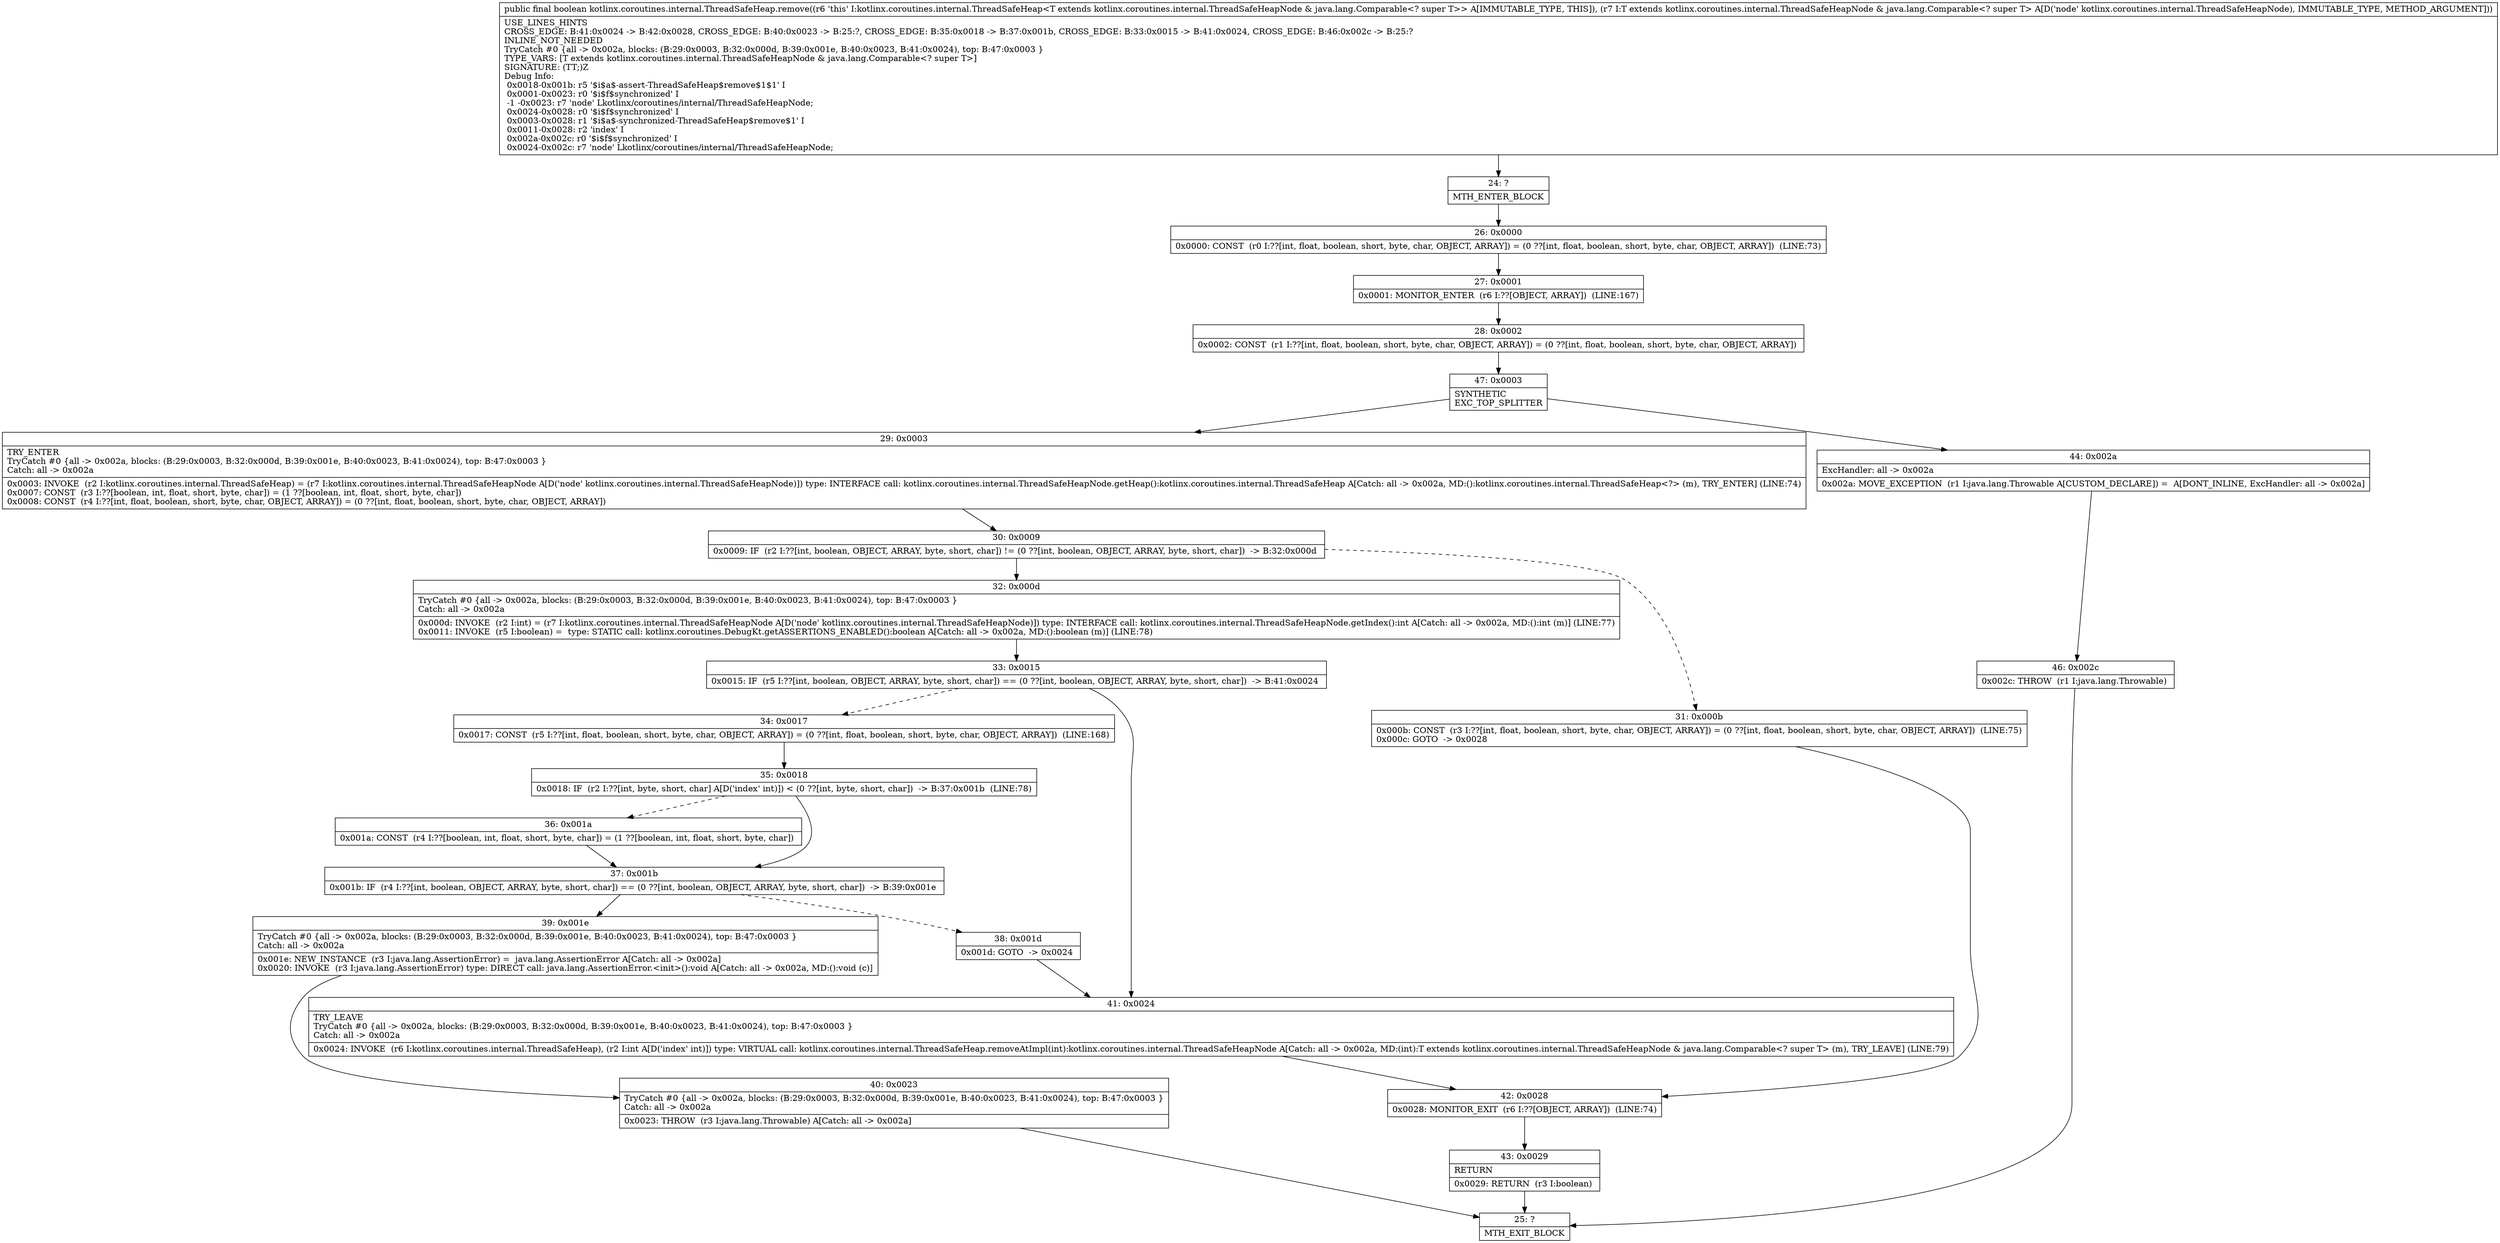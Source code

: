 digraph "CFG forkotlinx.coroutines.internal.ThreadSafeHeap.remove(Lkotlinx\/coroutines\/internal\/ThreadSafeHeapNode;)Z" {
Node_24 [shape=record,label="{24\:\ ?|MTH_ENTER_BLOCK\l}"];
Node_26 [shape=record,label="{26\:\ 0x0000|0x0000: CONST  (r0 I:??[int, float, boolean, short, byte, char, OBJECT, ARRAY]) = (0 ??[int, float, boolean, short, byte, char, OBJECT, ARRAY])  (LINE:73)\l}"];
Node_27 [shape=record,label="{27\:\ 0x0001|0x0001: MONITOR_ENTER  (r6 I:??[OBJECT, ARRAY])  (LINE:167)\l}"];
Node_28 [shape=record,label="{28\:\ 0x0002|0x0002: CONST  (r1 I:??[int, float, boolean, short, byte, char, OBJECT, ARRAY]) = (0 ??[int, float, boolean, short, byte, char, OBJECT, ARRAY]) \l}"];
Node_47 [shape=record,label="{47\:\ 0x0003|SYNTHETIC\lEXC_TOP_SPLITTER\l}"];
Node_29 [shape=record,label="{29\:\ 0x0003|TRY_ENTER\lTryCatch #0 \{all \-\> 0x002a, blocks: (B:29:0x0003, B:32:0x000d, B:39:0x001e, B:40:0x0023, B:41:0x0024), top: B:47:0x0003 \}\lCatch: all \-\> 0x002a\l|0x0003: INVOKE  (r2 I:kotlinx.coroutines.internal.ThreadSafeHeap) = (r7 I:kotlinx.coroutines.internal.ThreadSafeHeapNode A[D('node' kotlinx.coroutines.internal.ThreadSafeHeapNode)]) type: INTERFACE call: kotlinx.coroutines.internal.ThreadSafeHeapNode.getHeap():kotlinx.coroutines.internal.ThreadSafeHeap A[Catch: all \-\> 0x002a, MD:():kotlinx.coroutines.internal.ThreadSafeHeap\<?\> (m), TRY_ENTER] (LINE:74)\l0x0007: CONST  (r3 I:??[boolean, int, float, short, byte, char]) = (1 ??[boolean, int, float, short, byte, char]) \l0x0008: CONST  (r4 I:??[int, float, boolean, short, byte, char, OBJECT, ARRAY]) = (0 ??[int, float, boolean, short, byte, char, OBJECT, ARRAY]) \l}"];
Node_30 [shape=record,label="{30\:\ 0x0009|0x0009: IF  (r2 I:??[int, boolean, OBJECT, ARRAY, byte, short, char]) != (0 ??[int, boolean, OBJECT, ARRAY, byte, short, char])  \-\> B:32:0x000d \l}"];
Node_31 [shape=record,label="{31\:\ 0x000b|0x000b: CONST  (r3 I:??[int, float, boolean, short, byte, char, OBJECT, ARRAY]) = (0 ??[int, float, boolean, short, byte, char, OBJECT, ARRAY])  (LINE:75)\l0x000c: GOTO  \-\> 0x0028 \l}"];
Node_42 [shape=record,label="{42\:\ 0x0028|0x0028: MONITOR_EXIT  (r6 I:??[OBJECT, ARRAY])  (LINE:74)\l}"];
Node_43 [shape=record,label="{43\:\ 0x0029|RETURN\l|0x0029: RETURN  (r3 I:boolean) \l}"];
Node_25 [shape=record,label="{25\:\ ?|MTH_EXIT_BLOCK\l}"];
Node_32 [shape=record,label="{32\:\ 0x000d|TryCatch #0 \{all \-\> 0x002a, blocks: (B:29:0x0003, B:32:0x000d, B:39:0x001e, B:40:0x0023, B:41:0x0024), top: B:47:0x0003 \}\lCatch: all \-\> 0x002a\l|0x000d: INVOKE  (r2 I:int) = (r7 I:kotlinx.coroutines.internal.ThreadSafeHeapNode A[D('node' kotlinx.coroutines.internal.ThreadSafeHeapNode)]) type: INTERFACE call: kotlinx.coroutines.internal.ThreadSafeHeapNode.getIndex():int A[Catch: all \-\> 0x002a, MD:():int (m)] (LINE:77)\l0x0011: INVOKE  (r5 I:boolean) =  type: STATIC call: kotlinx.coroutines.DebugKt.getASSERTIONS_ENABLED():boolean A[Catch: all \-\> 0x002a, MD:():boolean (m)] (LINE:78)\l}"];
Node_33 [shape=record,label="{33\:\ 0x0015|0x0015: IF  (r5 I:??[int, boolean, OBJECT, ARRAY, byte, short, char]) == (0 ??[int, boolean, OBJECT, ARRAY, byte, short, char])  \-\> B:41:0x0024 \l}"];
Node_34 [shape=record,label="{34\:\ 0x0017|0x0017: CONST  (r5 I:??[int, float, boolean, short, byte, char, OBJECT, ARRAY]) = (0 ??[int, float, boolean, short, byte, char, OBJECT, ARRAY])  (LINE:168)\l}"];
Node_35 [shape=record,label="{35\:\ 0x0018|0x0018: IF  (r2 I:??[int, byte, short, char] A[D('index' int)]) \< (0 ??[int, byte, short, char])  \-\> B:37:0x001b  (LINE:78)\l}"];
Node_36 [shape=record,label="{36\:\ 0x001a|0x001a: CONST  (r4 I:??[boolean, int, float, short, byte, char]) = (1 ??[boolean, int, float, short, byte, char]) \l}"];
Node_37 [shape=record,label="{37\:\ 0x001b|0x001b: IF  (r4 I:??[int, boolean, OBJECT, ARRAY, byte, short, char]) == (0 ??[int, boolean, OBJECT, ARRAY, byte, short, char])  \-\> B:39:0x001e \l}"];
Node_38 [shape=record,label="{38\:\ 0x001d|0x001d: GOTO  \-\> 0x0024 \l}"];
Node_39 [shape=record,label="{39\:\ 0x001e|TryCatch #0 \{all \-\> 0x002a, blocks: (B:29:0x0003, B:32:0x000d, B:39:0x001e, B:40:0x0023, B:41:0x0024), top: B:47:0x0003 \}\lCatch: all \-\> 0x002a\l|0x001e: NEW_INSTANCE  (r3 I:java.lang.AssertionError) =  java.lang.AssertionError A[Catch: all \-\> 0x002a]\l0x0020: INVOKE  (r3 I:java.lang.AssertionError) type: DIRECT call: java.lang.AssertionError.\<init\>():void A[Catch: all \-\> 0x002a, MD:():void (c)]\l}"];
Node_40 [shape=record,label="{40\:\ 0x0023|TryCatch #0 \{all \-\> 0x002a, blocks: (B:29:0x0003, B:32:0x000d, B:39:0x001e, B:40:0x0023, B:41:0x0024), top: B:47:0x0003 \}\lCatch: all \-\> 0x002a\l|0x0023: THROW  (r3 I:java.lang.Throwable) A[Catch: all \-\> 0x002a]\l}"];
Node_41 [shape=record,label="{41\:\ 0x0024|TRY_LEAVE\lTryCatch #0 \{all \-\> 0x002a, blocks: (B:29:0x0003, B:32:0x000d, B:39:0x001e, B:40:0x0023, B:41:0x0024), top: B:47:0x0003 \}\lCatch: all \-\> 0x002a\l|0x0024: INVOKE  (r6 I:kotlinx.coroutines.internal.ThreadSafeHeap), (r2 I:int A[D('index' int)]) type: VIRTUAL call: kotlinx.coroutines.internal.ThreadSafeHeap.removeAtImpl(int):kotlinx.coroutines.internal.ThreadSafeHeapNode A[Catch: all \-\> 0x002a, MD:(int):T extends kotlinx.coroutines.internal.ThreadSafeHeapNode & java.lang.Comparable\<? super T\> (m), TRY_LEAVE] (LINE:79)\l}"];
Node_44 [shape=record,label="{44\:\ 0x002a|ExcHandler: all \-\> 0x002a\l|0x002a: MOVE_EXCEPTION  (r1 I:java.lang.Throwable A[CUSTOM_DECLARE]) =  A[DONT_INLINE, ExcHandler: all \-\> 0x002a]\l}"];
Node_46 [shape=record,label="{46\:\ 0x002c|0x002c: THROW  (r1 I:java.lang.Throwable) \l}"];
MethodNode[shape=record,label="{public final boolean kotlinx.coroutines.internal.ThreadSafeHeap.remove((r6 'this' I:kotlinx.coroutines.internal.ThreadSafeHeap\<T extends kotlinx.coroutines.internal.ThreadSafeHeapNode & java.lang.Comparable\<? super T\>\> A[IMMUTABLE_TYPE, THIS]), (r7 I:T extends kotlinx.coroutines.internal.ThreadSafeHeapNode & java.lang.Comparable\<? super T\> A[D('node' kotlinx.coroutines.internal.ThreadSafeHeapNode), IMMUTABLE_TYPE, METHOD_ARGUMENT]))  | USE_LINES_HINTS\lCROSS_EDGE: B:41:0x0024 \-\> B:42:0x0028, CROSS_EDGE: B:40:0x0023 \-\> B:25:?, CROSS_EDGE: B:35:0x0018 \-\> B:37:0x001b, CROSS_EDGE: B:33:0x0015 \-\> B:41:0x0024, CROSS_EDGE: B:46:0x002c \-\> B:25:?\lINLINE_NOT_NEEDED\lTryCatch #0 \{all \-\> 0x002a, blocks: (B:29:0x0003, B:32:0x000d, B:39:0x001e, B:40:0x0023, B:41:0x0024), top: B:47:0x0003 \}\lTYPE_VARS: [T extends kotlinx.coroutines.internal.ThreadSafeHeapNode & java.lang.Comparable\<? super T\>]\lSIGNATURE: (TT;)Z\lDebug Info:\l  0x0018\-0x001b: r5 '$i$a$\-assert\-ThreadSafeHeap$remove$1$1' I\l  0x0001\-0x0023: r0 '$i$f$synchronized' I\l  \-1 \-0x0023: r7 'node' Lkotlinx\/coroutines\/internal\/ThreadSafeHeapNode;\l  0x0024\-0x0028: r0 '$i$f$synchronized' I\l  0x0003\-0x0028: r1 '$i$a$\-synchronized\-ThreadSafeHeap$remove$1' I\l  0x0011\-0x0028: r2 'index' I\l  0x002a\-0x002c: r0 '$i$f$synchronized' I\l  0x0024\-0x002c: r7 'node' Lkotlinx\/coroutines\/internal\/ThreadSafeHeapNode;\l}"];
MethodNode -> Node_24;Node_24 -> Node_26;
Node_26 -> Node_27;
Node_27 -> Node_28;
Node_28 -> Node_47;
Node_47 -> Node_29;
Node_47 -> Node_44;
Node_29 -> Node_30;
Node_30 -> Node_31[style=dashed];
Node_30 -> Node_32;
Node_31 -> Node_42;
Node_42 -> Node_43;
Node_43 -> Node_25;
Node_32 -> Node_33;
Node_33 -> Node_34[style=dashed];
Node_33 -> Node_41;
Node_34 -> Node_35;
Node_35 -> Node_36[style=dashed];
Node_35 -> Node_37;
Node_36 -> Node_37;
Node_37 -> Node_38[style=dashed];
Node_37 -> Node_39;
Node_38 -> Node_41;
Node_39 -> Node_40;
Node_40 -> Node_25;
Node_41 -> Node_42;
Node_44 -> Node_46;
Node_46 -> Node_25;
}

